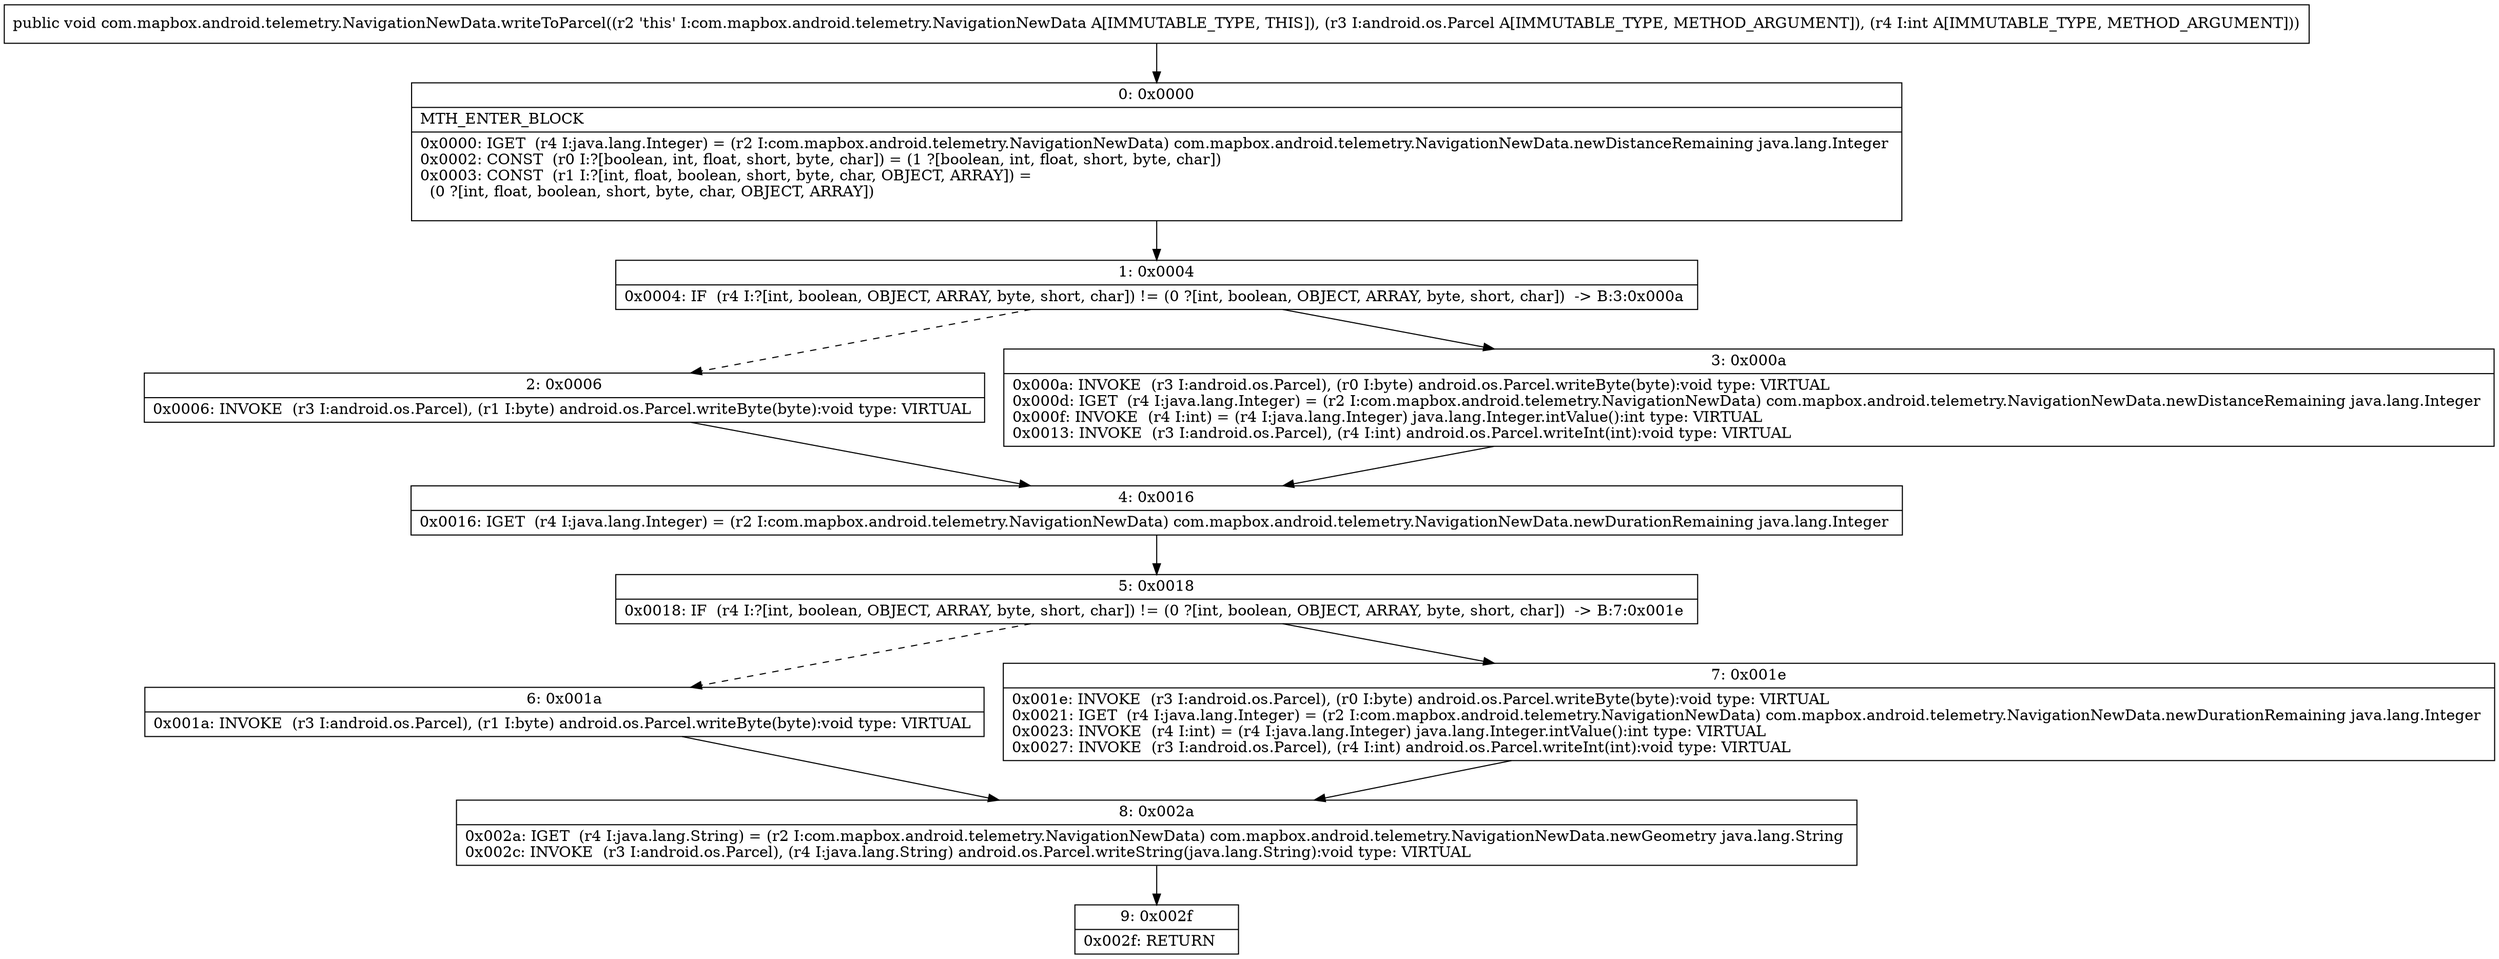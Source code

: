 digraph "CFG forcom.mapbox.android.telemetry.NavigationNewData.writeToParcel(Landroid\/os\/Parcel;I)V" {
Node_0 [shape=record,label="{0\:\ 0x0000|MTH_ENTER_BLOCK\l|0x0000: IGET  (r4 I:java.lang.Integer) = (r2 I:com.mapbox.android.telemetry.NavigationNewData) com.mapbox.android.telemetry.NavigationNewData.newDistanceRemaining java.lang.Integer \l0x0002: CONST  (r0 I:?[boolean, int, float, short, byte, char]) = (1 ?[boolean, int, float, short, byte, char]) \l0x0003: CONST  (r1 I:?[int, float, boolean, short, byte, char, OBJECT, ARRAY]) = \l  (0 ?[int, float, boolean, short, byte, char, OBJECT, ARRAY])\l \l}"];
Node_1 [shape=record,label="{1\:\ 0x0004|0x0004: IF  (r4 I:?[int, boolean, OBJECT, ARRAY, byte, short, char]) != (0 ?[int, boolean, OBJECT, ARRAY, byte, short, char])  \-\> B:3:0x000a \l}"];
Node_2 [shape=record,label="{2\:\ 0x0006|0x0006: INVOKE  (r3 I:android.os.Parcel), (r1 I:byte) android.os.Parcel.writeByte(byte):void type: VIRTUAL \l}"];
Node_3 [shape=record,label="{3\:\ 0x000a|0x000a: INVOKE  (r3 I:android.os.Parcel), (r0 I:byte) android.os.Parcel.writeByte(byte):void type: VIRTUAL \l0x000d: IGET  (r4 I:java.lang.Integer) = (r2 I:com.mapbox.android.telemetry.NavigationNewData) com.mapbox.android.telemetry.NavigationNewData.newDistanceRemaining java.lang.Integer \l0x000f: INVOKE  (r4 I:int) = (r4 I:java.lang.Integer) java.lang.Integer.intValue():int type: VIRTUAL \l0x0013: INVOKE  (r3 I:android.os.Parcel), (r4 I:int) android.os.Parcel.writeInt(int):void type: VIRTUAL \l}"];
Node_4 [shape=record,label="{4\:\ 0x0016|0x0016: IGET  (r4 I:java.lang.Integer) = (r2 I:com.mapbox.android.telemetry.NavigationNewData) com.mapbox.android.telemetry.NavigationNewData.newDurationRemaining java.lang.Integer \l}"];
Node_5 [shape=record,label="{5\:\ 0x0018|0x0018: IF  (r4 I:?[int, boolean, OBJECT, ARRAY, byte, short, char]) != (0 ?[int, boolean, OBJECT, ARRAY, byte, short, char])  \-\> B:7:0x001e \l}"];
Node_6 [shape=record,label="{6\:\ 0x001a|0x001a: INVOKE  (r3 I:android.os.Parcel), (r1 I:byte) android.os.Parcel.writeByte(byte):void type: VIRTUAL \l}"];
Node_7 [shape=record,label="{7\:\ 0x001e|0x001e: INVOKE  (r3 I:android.os.Parcel), (r0 I:byte) android.os.Parcel.writeByte(byte):void type: VIRTUAL \l0x0021: IGET  (r4 I:java.lang.Integer) = (r2 I:com.mapbox.android.telemetry.NavigationNewData) com.mapbox.android.telemetry.NavigationNewData.newDurationRemaining java.lang.Integer \l0x0023: INVOKE  (r4 I:int) = (r4 I:java.lang.Integer) java.lang.Integer.intValue():int type: VIRTUAL \l0x0027: INVOKE  (r3 I:android.os.Parcel), (r4 I:int) android.os.Parcel.writeInt(int):void type: VIRTUAL \l}"];
Node_8 [shape=record,label="{8\:\ 0x002a|0x002a: IGET  (r4 I:java.lang.String) = (r2 I:com.mapbox.android.telemetry.NavigationNewData) com.mapbox.android.telemetry.NavigationNewData.newGeometry java.lang.String \l0x002c: INVOKE  (r3 I:android.os.Parcel), (r4 I:java.lang.String) android.os.Parcel.writeString(java.lang.String):void type: VIRTUAL \l}"];
Node_9 [shape=record,label="{9\:\ 0x002f|0x002f: RETURN   \l}"];
MethodNode[shape=record,label="{public void com.mapbox.android.telemetry.NavigationNewData.writeToParcel((r2 'this' I:com.mapbox.android.telemetry.NavigationNewData A[IMMUTABLE_TYPE, THIS]), (r3 I:android.os.Parcel A[IMMUTABLE_TYPE, METHOD_ARGUMENT]), (r4 I:int A[IMMUTABLE_TYPE, METHOD_ARGUMENT])) }"];
MethodNode -> Node_0;
Node_0 -> Node_1;
Node_1 -> Node_2[style=dashed];
Node_1 -> Node_3;
Node_2 -> Node_4;
Node_3 -> Node_4;
Node_4 -> Node_5;
Node_5 -> Node_6[style=dashed];
Node_5 -> Node_7;
Node_6 -> Node_8;
Node_7 -> Node_8;
Node_8 -> Node_9;
}

